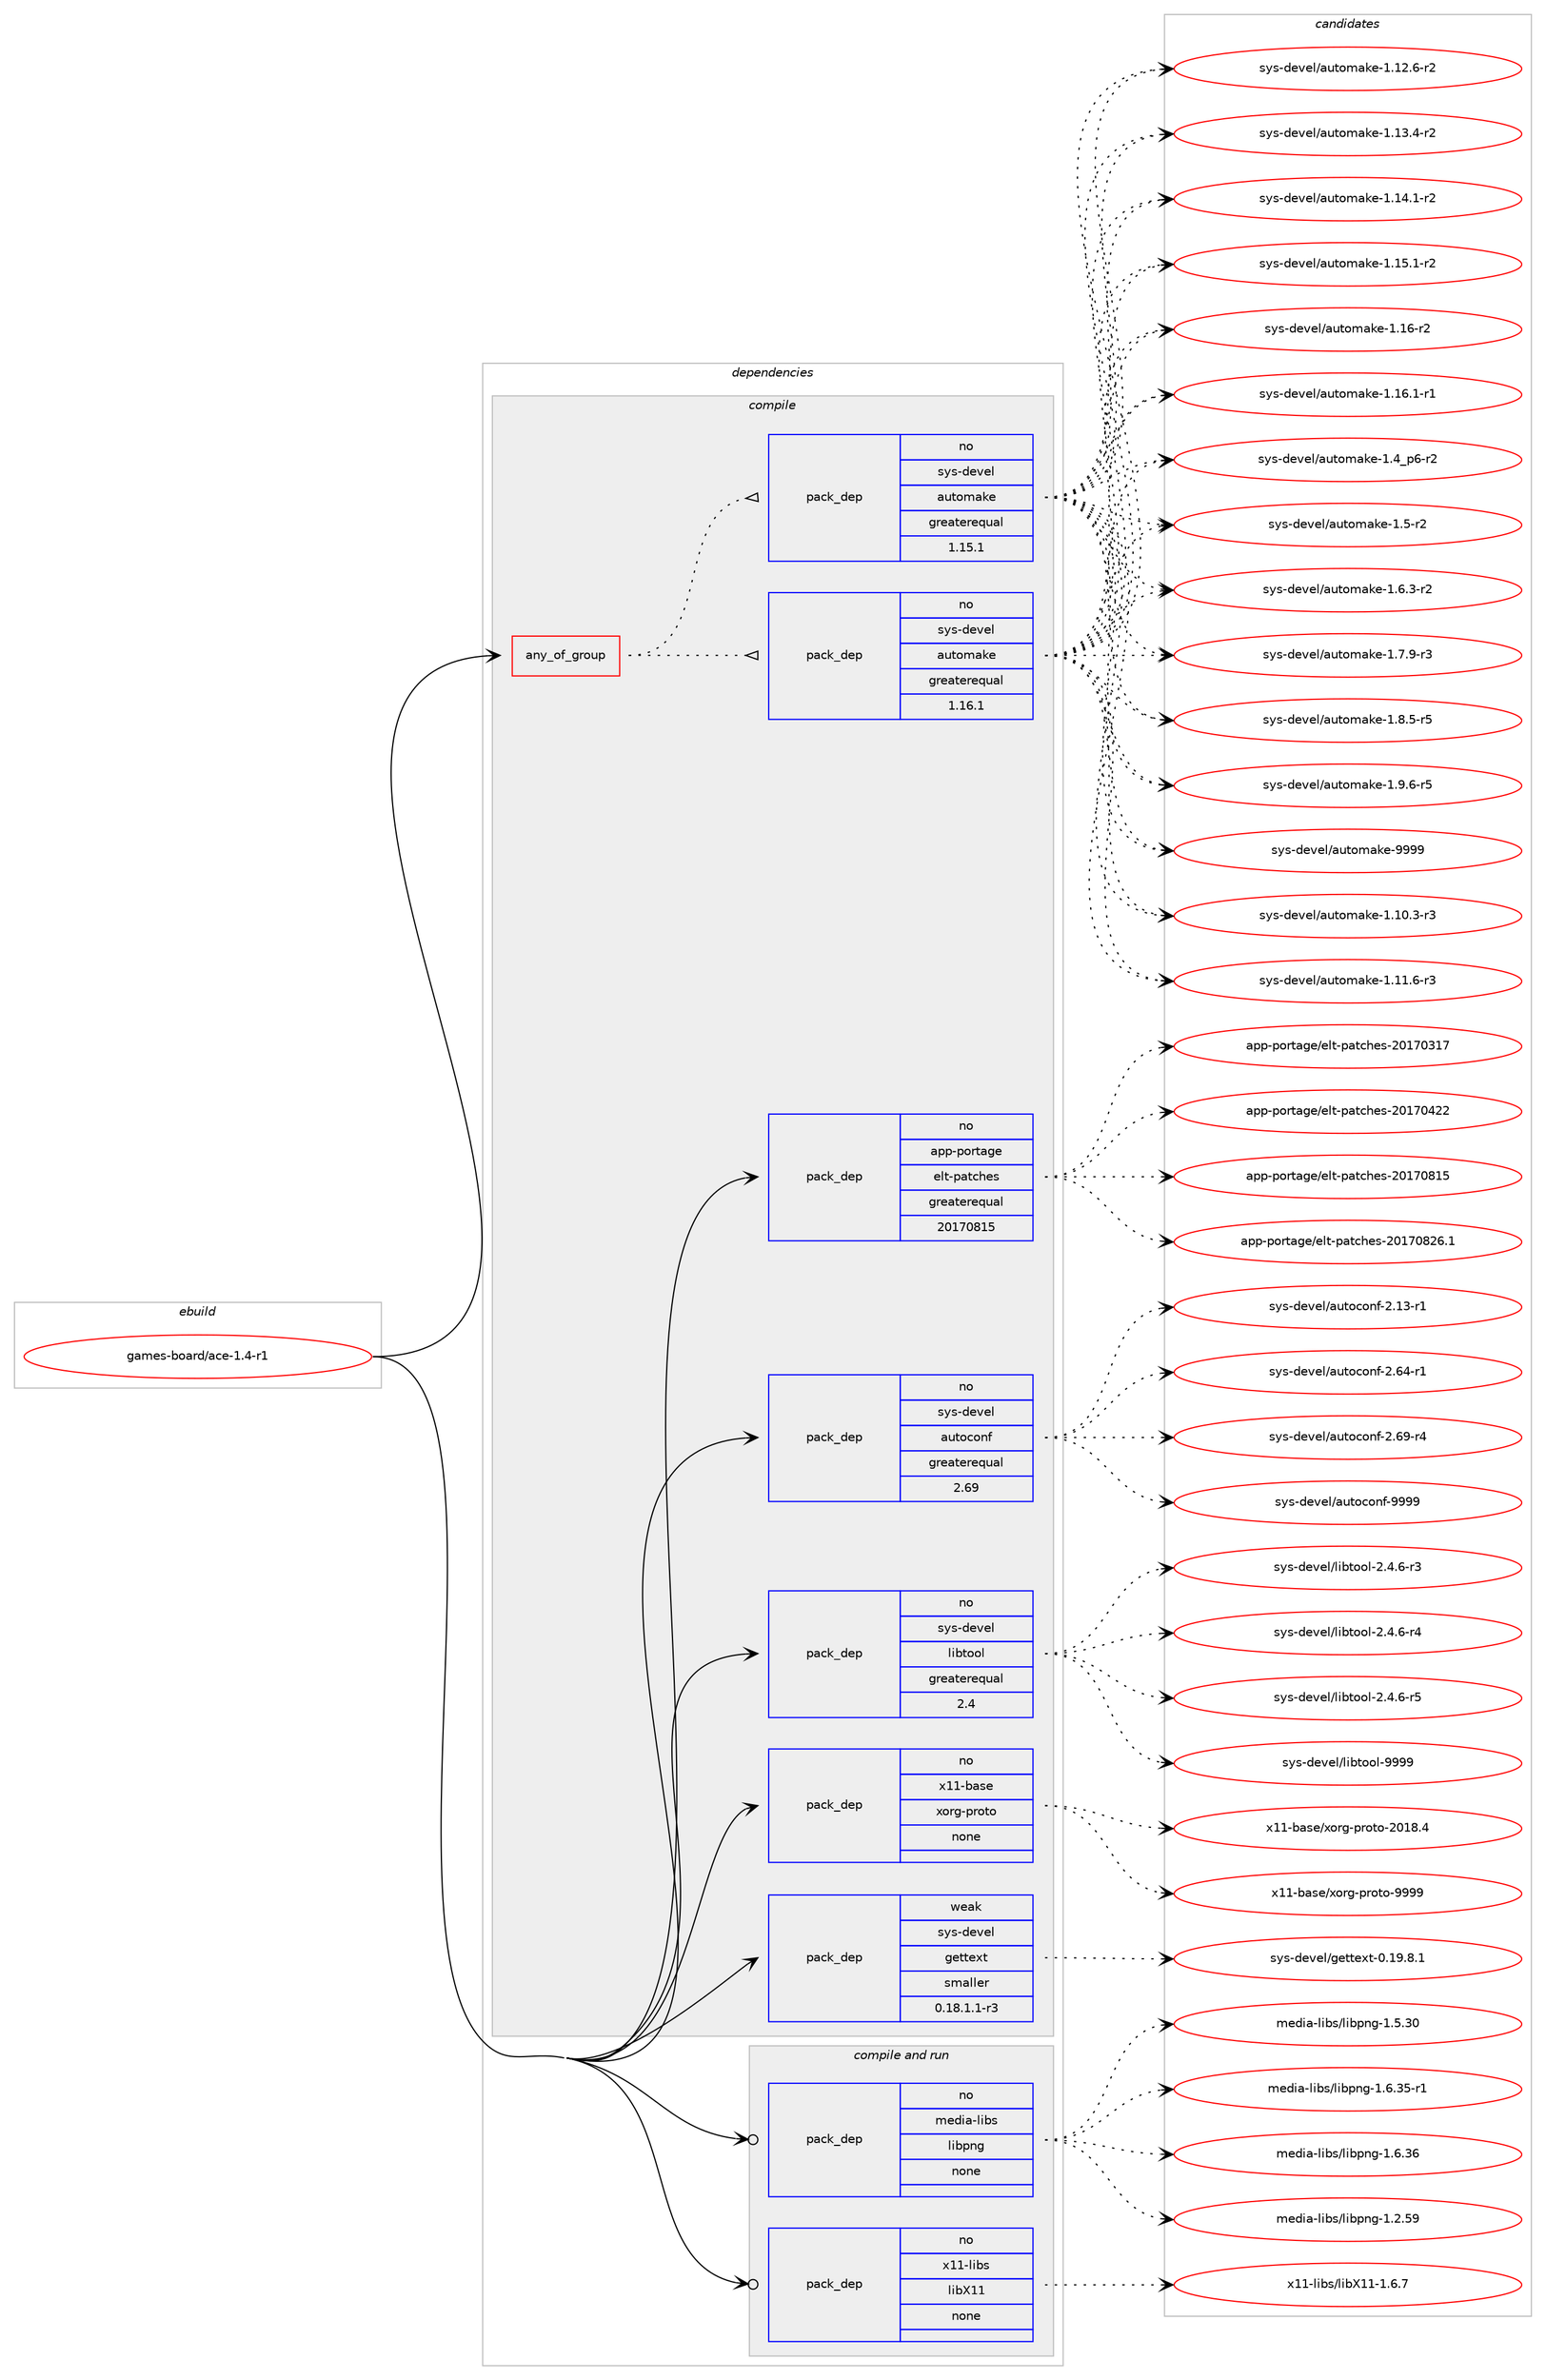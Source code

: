 digraph prolog {

# *************
# Graph options
# *************

newrank=true;
concentrate=true;
compound=true;
graph [rankdir=LR,fontname=Helvetica,fontsize=10,ranksep=1.5];#, ranksep=2.5, nodesep=0.2];
edge  [arrowhead=vee];
node  [fontname=Helvetica,fontsize=10];

# **********
# The ebuild
# **********

subgraph cluster_leftcol {
color=gray;
rank=same;
label=<<i>ebuild</i>>;
id [label="games-board/ace-1.4-r1", color=red, width=4, href="../games-board/ace-1.4-r1.svg"];
}

# ****************
# The dependencies
# ****************

subgraph cluster_midcol {
color=gray;
label=<<i>dependencies</i>>;
subgraph cluster_compile {
fillcolor="#eeeeee";
style=filled;
label=<<i>compile</i>>;
subgraph any23220 {
dependency1554809 [label=<<TABLE BORDER="0" CELLBORDER="1" CELLSPACING="0" CELLPADDING="4"><TR><TD CELLPADDING="10">any_of_group</TD></TR></TABLE>>, shape=none, color=red];subgraph pack1104869 {
dependency1554810 [label=<<TABLE BORDER="0" CELLBORDER="1" CELLSPACING="0" CELLPADDING="4" WIDTH="220"><TR><TD ROWSPAN="6" CELLPADDING="30">pack_dep</TD></TR><TR><TD WIDTH="110">no</TD></TR><TR><TD>sys-devel</TD></TR><TR><TD>automake</TD></TR><TR><TD>greaterequal</TD></TR><TR><TD>1.16.1</TD></TR></TABLE>>, shape=none, color=blue];
}
dependency1554809:e -> dependency1554810:w [weight=20,style="dotted",arrowhead="oinv"];
subgraph pack1104870 {
dependency1554811 [label=<<TABLE BORDER="0" CELLBORDER="1" CELLSPACING="0" CELLPADDING="4" WIDTH="220"><TR><TD ROWSPAN="6" CELLPADDING="30">pack_dep</TD></TR><TR><TD WIDTH="110">no</TD></TR><TR><TD>sys-devel</TD></TR><TR><TD>automake</TD></TR><TR><TD>greaterequal</TD></TR><TR><TD>1.15.1</TD></TR></TABLE>>, shape=none, color=blue];
}
dependency1554809:e -> dependency1554811:w [weight=20,style="dotted",arrowhead="oinv"];
}
id:e -> dependency1554809:w [weight=20,style="solid",arrowhead="vee"];
subgraph pack1104871 {
dependency1554812 [label=<<TABLE BORDER="0" CELLBORDER="1" CELLSPACING="0" CELLPADDING="4" WIDTH="220"><TR><TD ROWSPAN="6" CELLPADDING="30">pack_dep</TD></TR><TR><TD WIDTH="110">no</TD></TR><TR><TD>app-portage</TD></TR><TR><TD>elt-patches</TD></TR><TR><TD>greaterequal</TD></TR><TR><TD>20170815</TD></TR></TABLE>>, shape=none, color=blue];
}
id:e -> dependency1554812:w [weight=20,style="solid",arrowhead="vee"];
subgraph pack1104872 {
dependency1554813 [label=<<TABLE BORDER="0" CELLBORDER="1" CELLSPACING="0" CELLPADDING="4" WIDTH="220"><TR><TD ROWSPAN="6" CELLPADDING="30">pack_dep</TD></TR><TR><TD WIDTH="110">no</TD></TR><TR><TD>sys-devel</TD></TR><TR><TD>autoconf</TD></TR><TR><TD>greaterequal</TD></TR><TR><TD>2.69</TD></TR></TABLE>>, shape=none, color=blue];
}
id:e -> dependency1554813:w [weight=20,style="solid",arrowhead="vee"];
subgraph pack1104873 {
dependency1554814 [label=<<TABLE BORDER="0" CELLBORDER="1" CELLSPACING="0" CELLPADDING="4" WIDTH="220"><TR><TD ROWSPAN="6" CELLPADDING="30">pack_dep</TD></TR><TR><TD WIDTH="110">no</TD></TR><TR><TD>sys-devel</TD></TR><TR><TD>libtool</TD></TR><TR><TD>greaterequal</TD></TR><TR><TD>2.4</TD></TR></TABLE>>, shape=none, color=blue];
}
id:e -> dependency1554814:w [weight=20,style="solid",arrowhead="vee"];
subgraph pack1104874 {
dependency1554815 [label=<<TABLE BORDER="0" CELLBORDER="1" CELLSPACING="0" CELLPADDING="4" WIDTH="220"><TR><TD ROWSPAN="6" CELLPADDING="30">pack_dep</TD></TR><TR><TD WIDTH="110">no</TD></TR><TR><TD>x11-base</TD></TR><TR><TD>xorg-proto</TD></TR><TR><TD>none</TD></TR><TR><TD></TD></TR></TABLE>>, shape=none, color=blue];
}
id:e -> dependency1554815:w [weight=20,style="solid",arrowhead="vee"];
subgraph pack1104875 {
dependency1554816 [label=<<TABLE BORDER="0" CELLBORDER="1" CELLSPACING="0" CELLPADDING="4" WIDTH="220"><TR><TD ROWSPAN="6" CELLPADDING="30">pack_dep</TD></TR><TR><TD WIDTH="110">weak</TD></TR><TR><TD>sys-devel</TD></TR><TR><TD>gettext</TD></TR><TR><TD>smaller</TD></TR><TR><TD>0.18.1.1-r3</TD></TR></TABLE>>, shape=none, color=blue];
}
id:e -> dependency1554816:w [weight=20,style="solid",arrowhead="vee"];
}
subgraph cluster_compileandrun {
fillcolor="#eeeeee";
style=filled;
label=<<i>compile and run</i>>;
subgraph pack1104876 {
dependency1554817 [label=<<TABLE BORDER="0" CELLBORDER="1" CELLSPACING="0" CELLPADDING="4" WIDTH="220"><TR><TD ROWSPAN="6" CELLPADDING="30">pack_dep</TD></TR><TR><TD WIDTH="110">no</TD></TR><TR><TD>media-libs</TD></TR><TR><TD>libpng</TD></TR><TR><TD>none</TD></TR><TR><TD></TD></TR></TABLE>>, shape=none, color=blue];
}
id:e -> dependency1554817:w [weight=20,style="solid",arrowhead="odotvee"];
subgraph pack1104877 {
dependency1554818 [label=<<TABLE BORDER="0" CELLBORDER="1" CELLSPACING="0" CELLPADDING="4" WIDTH="220"><TR><TD ROWSPAN="6" CELLPADDING="30">pack_dep</TD></TR><TR><TD WIDTH="110">no</TD></TR><TR><TD>x11-libs</TD></TR><TR><TD>libX11</TD></TR><TR><TD>none</TD></TR><TR><TD></TD></TR></TABLE>>, shape=none, color=blue];
}
id:e -> dependency1554818:w [weight=20,style="solid",arrowhead="odotvee"];
}
subgraph cluster_run {
fillcolor="#eeeeee";
style=filled;
label=<<i>run</i>>;
}
}

# **************
# The candidates
# **************

subgraph cluster_choices {
rank=same;
color=gray;
label=<<i>candidates</i>>;

subgraph choice1104869 {
color=black;
nodesep=1;
choice11512111545100101118101108479711711611110997107101454946494846514511451 [label="sys-devel/automake-1.10.3-r3", color=red, width=4,href="../sys-devel/automake-1.10.3-r3.svg"];
choice11512111545100101118101108479711711611110997107101454946494946544511451 [label="sys-devel/automake-1.11.6-r3", color=red, width=4,href="../sys-devel/automake-1.11.6-r3.svg"];
choice11512111545100101118101108479711711611110997107101454946495046544511450 [label="sys-devel/automake-1.12.6-r2", color=red, width=4,href="../sys-devel/automake-1.12.6-r2.svg"];
choice11512111545100101118101108479711711611110997107101454946495146524511450 [label="sys-devel/automake-1.13.4-r2", color=red, width=4,href="../sys-devel/automake-1.13.4-r2.svg"];
choice11512111545100101118101108479711711611110997107101454946495246494511450 [label="sys-devel/automake-1.14.1-r2", color=red, width=4,href="../sys-devel/automake-1.14.1-r2.svg"];
choice11512111545100101118101108479711711611110997107101454946495346494511450 [label="sys-devel/automake-1.15.1-r2", color=red, width=4,href="../sys-devel/automake-1.15.1-r2.svg"];
choice1151211154510010111810110847971171161111099710710145494649544511450 [label="sys-devel/automake-1.16-r2", color=red, width=4,href="../sys-devel/automake-1.16-r2.svg"];
choice11512111545100101118101108479711711611110997107101454946495446494511449 [label="sys-devel/automake-1.16.1-r1", color=red, width=4,href="../sys-devel/automake-1.16.1-r1.svg"];
choice115121115451001011181011084797117116111109971071014549465295112544511450 [label="sys-devel/automake-1.4_p6-r2", color=red, width=4,href="../sys-devel/automake-1.4_p6-r2.svg"];
choice11512111545100101118101108479711711611110997107101454946534511450 [label="sys-devel/automake-1.5-r2", color=red, width=4,href="../sys-devel/automake-1.5-r2.svg"];
choice115121115451001011181011084797117116111109971071014549465446514511450 [label="sys-devel/automake-1.6.3-r2", color=red, width=4,href="../sys-devel/automake-1.6.3-r2.svg"];
choice115121115451001011181011084797117116111109971071014549465546574511451 [label="sys-devel/automake-1.7.9-r3", color=red, width=4,href="../sys-devel/automake-1.7.9-r3.svg"];
choice115121115451001011181011084797117116111109971071014549465646534511453 [label="sys-devel/automake-1.8.5-r5", color=red, width=4,href="../sys-devel/automake-1.8.5-r5.svg"];
choice115121115451001011181011084797117116111109971071014549465746544511453 [label="sys-devel/automake-1.9.6-r5", color=red, width=4,href="../sys-devel/automake-1.9.6-r5.svg"];
choice115121115451001011181011084797117116111109971071014557575757 [label="sys-devel/automake-9999", color=red, width=4,href="../sys-devel/automake-9999.svg"];
dependency1554810:e -> choice11512111545100101118101108479711711611110997107101454946494846514511451:w [style=dotted,weight="100"];
dependency1554810:e -> choice11512111545100101118101108479711711611110997107101454946494946544511451:w [style=dotted,weight="100"];
dependency1554810:e -> choice11512111545100101118101108479711711611110997107101454946495046544511450:w [style=dotted,weight="100"];
dependency1554810:e -> choice11512111545100101118101108479711711611110997107101454946495146524511450:w [style=dotted,weight="100"];
dependency1554810:e -> choice11512111545100101118101108479711711611110997107101454946495246494511450:w [style=dotted,weight="100"];
dependency1554810:e -> choice11512111545100101118101108479711711611110997107101454946495346494511450:w [style=dotted,weight="100"];
dependency1554810:e -> choice1151211154510010111810110847971171161111099710710145494649544511450:w [style=dotted,weight="100"];
dependency1554810:e -> choice11512111545100101118101108479711711611110997107101454946495446494511449:w [style=dotted,weight="100"];
dependency1554810:e -> choice115121115451001011181011084797117116111109971071014549465295112544511450:w [style=dotted,weight="100"];
dependency1554810:e -> choice11512111545100101118101108479711711611110997107101454946534511450:w [style=dotted,weight="100"];
dependency1554810:e -> choice115121115451001011181011084797117116111109971071014549465446514511450:w [style=dotted,weight="100"];
dependency1554810:e -> choice115121115451001011181011084797117116111109971071014549465546574511451:w [style=dotted,weight="100"];
dependency1554810:e -> choice115121115451001011181011084797117116111109971071014549465646534511453:w [style=dotted,weight="100"];
dependency1554810:e -> choice115121115451001011181011084797117116111109971071014549465746544511453:w [style=dotted,weight="100"];
dependency1554810:e -> choice115121115451001011181011084797117116111109971071014557575757:w [style=dotted,weight="100"];
}
subgraph choice1104870 {
color=black;
nodesep=1;
choice11512111545100101118101108479711711611110997107101454946494846514511451 [label="sys-devel/automake-1.10.3-r3", color=red, width=4,href="../sys-devel/automake-1.10.3-r3.svg"];
choice11512111545100101118101108479711711611110997107101454946494946544511451 [label="sys-devel/automake-1.11.6-r3", color=red, width=4,href="../sys-devel/automake-1.11.6-r3.svg"];
choice11512111545100101118101108479711711611110997107101454946495046544511450 [label="sys-devel/automake-1.12.6-r2", color=red, width=4,href="../sys-devel/automake-1.12.6-r2.svg"];
choice11512111545100101118101108479711711611110997107101454946495146524511450 [label="sys-devel/automake-1.13.4-r2", color=red, width=4,href="../sys-devel/automake-1.13.4-r2.svg"];
choice11512111545100101118101108479711711611110997107101454946495246494511450 [label="sys-devel/automake-1.14.1-r2", color=red, width=4,href="../sys-devel/automake-1.14.1-r2.svg"];
choice11512111545100101118101108479711711611110997107101454946495346494511450 [label="sys-devel/automake-1.15.1-r2", color=red, width=4,href="../sys-devel/automake-1.15.1-r2.svg"];
choice1151211154510010111810110847971171161111099710710145494649544511450 [label="sys-devel/automake-1.16-r2", color=red, width=4,href="../sys-devel/automake-1.16-r2.svg"];
choice11512111545100101118101108479711711611110997107101454946495446494511449 [label="sys-devel/automake-1.16.1-r1", color=red, width=4,href="../sys-devel/automake-1.16.1-r1.svg"];
choice115121115451001011181011084797117116111109971071014549465295112544511450 [label="sys-devel/automake-1.4_p6-r2", color=red, width=4,href="../sys-devel/automake-1.4_p6-r2.svg"];
choice11512111545100101118101108479711711611110997107101454946534511450 [label="sys-devel/automake-1.5-r2", color=red, width=4,href="../sys-devel/automake-1.5-r2.svg"];
choice115121115451001011181011084797117116111109971071014549465446514511450 [label="sys-devel/automake-1.6.3-r2", color=red, width=4,href="../sys-devel/automake-1.6.3-r2.svg"];
choice115121115451001011181011084797117116111109971071014549465546574511451 [label="sys-devel/automake-1.7.9-r3", color=red, width=4,href="../sys-devel/automake-1.7.9-r3.svg"];
choice115121115451001011181011084797117116111109971071014549465646534511453 [label="sys-devel/automake-1.8.5-r5", color=red, width=4,href="../sys-devel/automake-1.8.5-r5.svg"];
choice115121115451001011181011084797117116111109971071014549465746544511453 [label="sys-devel/automake-1.9.6-r5", color=red, width=4,href="../sys-devel/automake-1.9.6-r5.svg"];
choice115121115451001011181011084797117116111109971071014557575757 [label="sys-devel/automake-9999", color=red, width=4,href="../sys-devel/automake-9999.svg"];
dependency1554811:e -> choice11512111545100101118101108479711711611110997107101454946494846514511451:w [style=dotted,weight="100"];
dependency1554811:e -> choice11512111545100101118101108479711711611110997107101454946494946544511451:w [style=dotted,weight="100"];
dependency1554811:e -> choice11512111545100101118101108479711711611110997107101454946495046544511450:w [style=dotted,weight="100"];
dependency1554811:e -> choice11512111545100101118101108479711711611110997107101454946495146524511450:w [style=dotted,weight="100"];
dependency1554811:e -> choice11512111545100101118101108479711711611110997107101454946495246494511450:w [style=dotted,weight="100"];
dependency1554811:e -> choice11512111545100101118101108479711711611110997107101454946495346494511450:w [style=dotted,weight="100"];
dependency1554811:e -> choice1151211154510010111810110847971171161111099710710145494649544511450:w [style=dotted,weight="100"];
dependency1554811:e -> choice11512111545100101118101108479711711611110997107101454946495446494511449:w [style=dotted,weight="100"];
dependency1554811:e -> choice115121115451001011181011084797117116111109971071014549465295112544511450:w [style=dotted,weight="100"];
dependency1554811:e -> choice11512111545100101118101108479711711611110997107101454946534511450:w [style=dotted,weight="100"];
dependency1554811:e -> choice115121115451001011181011084797117116111109971071014549465446514511450:w [style=dotted,weight="100"];
dependency1554811:e -> choice115121115451001011181011084797117116111109971071014549465546574511451:w [style=dotted,weight="100"];
dependency1554811:e -> choice115121115451001011181011084797117116111109971071014549465646534511453:w [style=dotted,weight="100"];
dependency1554811:e -> choice115121115451001011181011084797117116111109971071014549465746544511453:w [style=dotted,weight="100"];
dependency1554811:e -> choice115121115451001011181011084797117116111109971071014557575757:w [style=dotted,weight="100"];
}
subgraph choice1104871 {
color=black;
nodesep=1;
choice97112112451121111141169710310147101108116451129711699104101115455048495548514955 [label="app-portage/elt-patches-20170317", color=red, width=4,href="../app-portage/elt-patches-20170317.svg"];
choice97112112451121111141169710310147101108116451129711699104101115455048495548525050 [label="app-portage/elt-patches-20170422", color=red, width=4,href="../app-portage/elt-patches-20170422.svg"];
choice97112112451121111141169710310147101108116451129711699104101115455048495548564953 [label="app-portage/elt-patches-20170815", color=red, width=4,href="../app-portage/elt-patches-20170815.svg"];
choice971121124511211111411697103101471011081164511297116991041011154550484955485650544649 [label="app-portage/elt-patches-20170826.1", color=red, width=4,href="../app-portage/elt-patches-20170826.1.svg"];
dependency1554812:e -> choice97112112451121111141169710310147101108116451129711699104101115455048495548514955:w [style=dotted,weight="100"];
dependency1554812:e -> choice97112112451121111141169710310147101108116451129711699104101115455048495548525050:w [style=dotted,weight="100"];
dependency1554812:e -> choice97112112451121111141169710310147101108116451129711699104101115455048495548564953:w [style=dotted,weight="100"];
dependency1554812:e -> choice971121124511211111411697103101471011081164511297116991041011154550484955485650544649:w [style=dotted,weight="100"];
}
subgraph choice1104872 {
color=black;
nodesep=1;
choice1151211154510010111810110847971171161119911111010245504649514511449 [label="sys-devel/autoconf-2.13-r1", color=red, width=4,href="../sys-devel/autoconf-2.13-r1.svg"];
choice1151211154510010111810110847971171161119911111010245504654524511449 [label="sys-devel/autoconf-2.64-r1", color=red, width=4,href="../sys-devel/autoconf-2.64-r1.svg"];
choice1151211154510010111810110847971171161119911111010245504654574511452 [label="sys-devel/autoconf-2.69-r4", color=red, width=4,href="../sys-devel/autoconf-2.69-r4.svg"];
choice115121115451001011181011084797117116111991111101024557575757 [label="sys-devel/autoconf-9999", color=red, width=4,href="../sys-devel/autoconf-9999.svg"];
dependency1554813:e -> choice1151211154510010111810110847971171161119911111010245504649514511449:w [style=dotted,weight="100"];
dependency1554813:e -> choice1151211154510010111810110847971171161119911111010245504654524511449:w [style=dotted,weight="100"];
dependency1554813:e -> choice1151211154510010111810110847971171161119911111010245504654574511452:w [style=dotted,weight="100"];
dependency1554813:e -> choice115121115451001011181011084797117116111991111101024557575757:w [style=dotted,weight="100"];
}
subgraph choice1104873 {
color=black;
nodesep=1;
choice1151211154510010111810110847108105981161111111084550465246544511451 [label="sys-devel/libtool-2.4.6-r3", color=red, width=4,href="../sys-devel/libtool-2.4.6-r3.svg"];
choice1151211154510010111810110847108105981161111111084550465246544511452 [label="sys-devel/libtool-2.4.6-r4", color=red, width=4,href="../sys-devel/libtool-2.4.6-r4.svg"];
choice1151211154510010111810110847108105981161111111084550465246544511453 [label="sys-devel/libtool-2.4.6-r5", color=red, width=4,href="../sys-devel/libtool-2.4.6-r5.svg"];
choice1151211154510010111810110847108105981161111111084557575757 [label="sys-devel/libtool-9999", color=red, width=4,href="../sys-devel/libtool-9999.svg"];
dependency1554814:e -> choice1151211154510010111810110847108105981161111111084550465246544511451:w [style=dotted,weight="100"];
dependency1554814:e -> choice1151211154510010111810110847108105981161111111084550465246544511452:w [style=dotted,weight="100"];
dependency1554814:e -> choice1151211154510010111810110847108105981161111111084550465246544511453:w [style=dotted,weight="100"];
dependency1554814:e -> choice1151211154510010111810110847108105981161111111084557575757:w [style=dotted,weight="100"];
}
subgraph choice1104874 {
color=black;
nodesep=1;
choice1204949459897115101471201111141034511211411111611145504849564652 [label="x11-base/xorg-proto-2018.4", color=red, width=4,href="../x11-base/xorg-proto-2018.4.svg"];
choice120494945989711510147120111114103451121141111161114557575757 [label="x11-base/xorg-proto-9999", color=red, width=4,href="../x11-base/xorg-proto-9999.svg"];
dependency1554815:e -> choice1204949459897115101471201111141034511211411111611145504849564652:w [style=dotted,weight="100"];
dependency1554815:e -> choice120494945989711510147120111114103451121141111161114557575757:w [style=dotted,weight="100"];
}
subgraph choice1104875 {
color=black;
nodesep=1;
choice1151211154510010111810110847103101116116101120116454846495746564649 [label="sys-devel/gettext-0.19.8.1", color=red, width=4,href="../sys-devel/gettext-0.19.8.1.svg"];
dependency1554816:e -> choice1151211154510010111810110847103101116116101120116454846495746564649:w [style=dotted,weight="100"];
}
subgraph choice1104876 {
color=black;
nodesep=1;
choice109101100105974510810598115471081059811211010345494650465357 [label="media-libs/libpng-1.2.59", color=red, width=4,href="../media-libs/libpng-1.2.59.svg"];
choice109101100105974510810598115471081059811211010345494653465148 [label="media-libs/libpng-1.5.30", color=red, width=4,href="../media-libs/libpng-1.5.30.svg"];
choice1091011001059745108105981154710810598112110103454946544651534511449 [label="media-libs/libpng-1.6.35-r1", color=red, width=4,href="../media-libs/libpng-1.6.35-r1.svg"];
choice109101100105974510810598115471081059811211010345494654465154 [label="media-libs/libpng-1.6.36", color=red, width=4,href="../media-libs/libpng-1.6.36.svg"];
dependency1554817:e -> choice109101100105974510810598115471081059811211010345494650465357:w [style=dotted,weight="100"];
dependency1554817:e -> choice109101100105974510810598115471081059811211010345494653465148:w [style=dotted,weight="100"];
dependency1554817:e -> choice1091011001059745108105981154710810598112110103454946544651534511449:w [style=dotted,weight="100"];
dependency1554817:e -> choice109101100105974510810598115471081059811211010345494654465154:w [style=dotted,weight="100"];
}
subgraph choice1104877 {
color=black;
nodesep=1;
choice120494945108105981154710810598884949454946544655 [label="x11-libs/libX11-1.6.7", color=red, width=4,href="../x11-libs/libX11-1.6.7.svg"];
dependency1554818:e -> choice120494945108105981154710810598884949454946544655:w [style=dotted,weight="100"];
}
}

}
